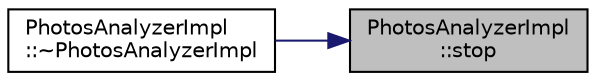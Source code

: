 digraph "PhotosAnalyzerImpl::stop"
{
 // LATEX_PDF_SIZE
  edge [fontname="Helvetica",fontsize="10",labelfontname="Helvetica",labelfontsize="10"];
  node [fontname="Helvetica",fontsize="10",shape=record];
  rankdir="RL";
  Node1 [label="PhotosAnalyzerImpl\l::stop",height=0.2,width=0.4,color="black", fillcolor="grey75", style="filled", fontcolor="black",tooltip=" "];
  Node1 -> Node2 [dir="back",color="midnightblue",fontsize="10",style="solid",fontname="Helvetica"];
  Node2 [label="PhotosAnalyzerImpl\l::~PhotosAnalyzerImpl",height=0.2,width=0.4,color="black", fillcolor="white", style="filled",URL="$class_photos_analyzer_impl.html#a08ff5c2a4ddb259b23e2d053d2995665",tooltip=" "];
}
